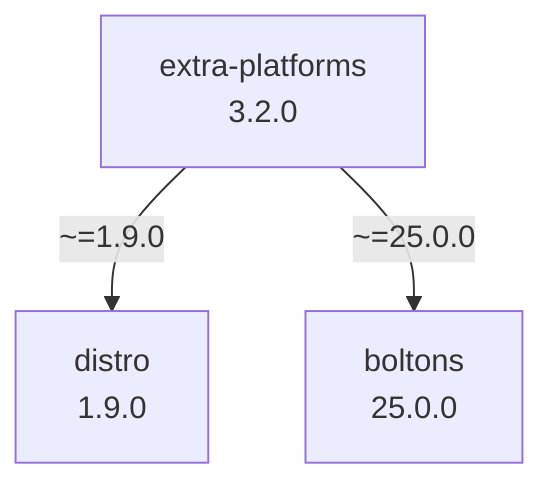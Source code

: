 flowchart TD
    classDef missing stroke-dasharray: 5
    boltons["boltons\n25.0.0"]
    distro["distro\n1.9.0"]
    extra-platforms["extra-platforms\n3.2.0"]
    extra-platforms -- "~=1.9.0" --> distro
    extra-platforms -- "~=25.0.0" --> boltons